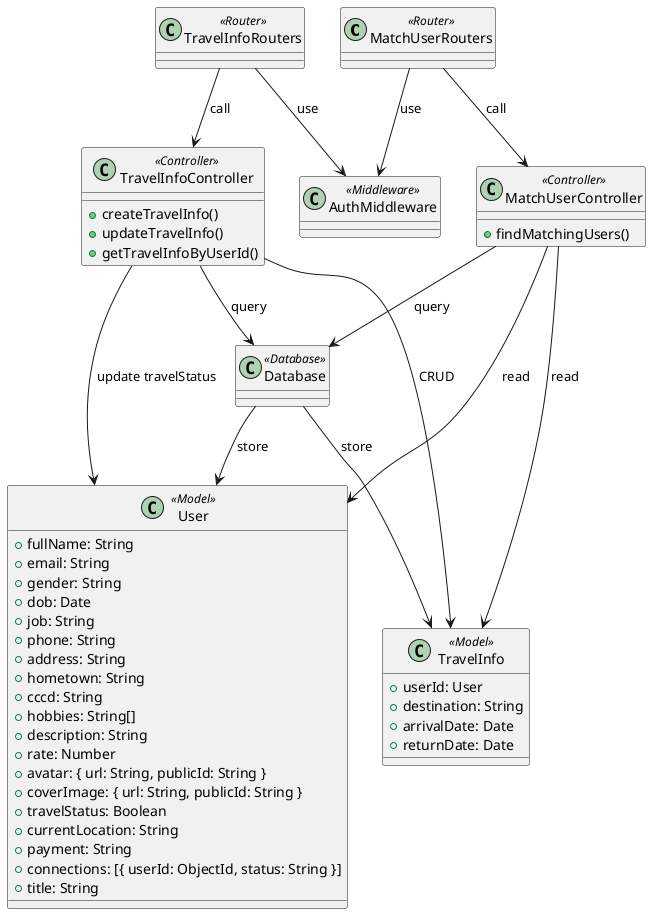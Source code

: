 @startuml
' ==== LAYERS ====
class MatchUserRouters <<Router>>
class TravelInfoRouters <<Router>>
class AuthMiddleware <<Middleware>>
class MatchUserController <<Controller>> {
  +findMatchingUsers()
}
class TravelInfoController <<Controller>> {
  +createTravelInfo()
  +updateTravelInfo()
  +getTravelInfoByUserId()
}

' ==== MODELS ====
class User <<Model>> {
  +fullName: String
  +email: String
  +gender: String
  +dob: Date
  +job: String
  +phone: String
  +address: String
  +hometown: String
  +cccd: String
  +hobbies: String[]
  +description: String
  +rate: Number
  +avatar: { url: String, publicId: String }
  +coverImage: { url: String, publicId: String }
  +travelStatus: Boolean
  +currentLocation: String
  +payment: String
  +connections: [{ userId: ObjectId, status: String }]
  +title: String
}

class TravelInfo <<Model>> {
  +userId: User
  +destination: String
  +arrivalDate: Date
  +returnDate: Date
}

' ==== DATABASE ====
class Database <<Database>>

' ==== RELATIONSHIPS ====
MatchUserRouters --> AuthMiddleware : use
MatchUserRouters --> MatchUserController : call
MatchUserController --> Database : query
MatchUserController --> TravelInfo : read
MatchUserController --> User : read

TravelInfoRouters --> AuthMiddleware : use
TravelInfoRouters --> TravelInfoController : call
TravelInfoController --> Database : query
TravelInfoController --> TravelInfo : CRUD
TravelInfoController --> User : update travelStatus

Database --> User : store
Database --> TravelInfo : store

@enduml
